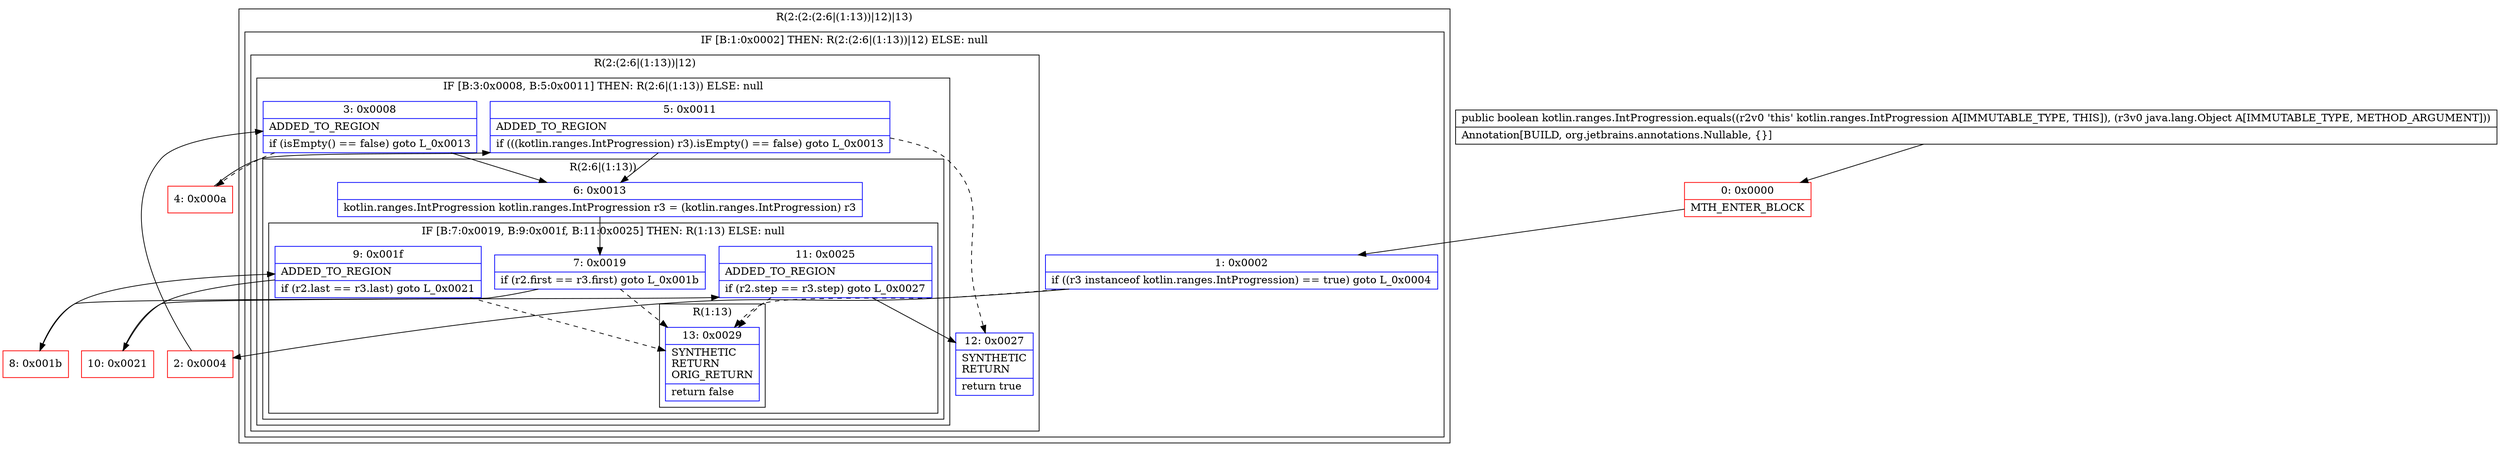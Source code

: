 digraph "CFG forkotlin.ranges.IntProgression.equals(Ljava\/lang\/Object;)Z" {
subgraph cluster_Region_112670308 {
label = "R(2:(2:(2:6|(1:13))|12)|13)";
node [shape=record,color=blue];
subgraph cluster_IfRegion_2106032660 {
label = "IF [B:1:0x0002] THEN: R(2:(2:6|(1:13))|12) ELSE: null";
node [shape=record,color=blue];
Node_1 [shape=record,label="{1\:\ 0x0002|if ((r3 instanceof kotlin.ranges.IntProgression) == true) goto L_0x0004\l}"];
subgraph cluster_Region_344999762 {
label = "R(2:(2:6|(1:13))|12)";
node [shape=record,color=blue];
subgraph cluster_IfRegion_943586164 {
label = "IF [B:3:0x0008, B:5:0x0011] THEN: R(2:6|(1:13)) ELSE: null";
node [shape=record,color=blue];
Node_3 [shape=record,label="{3\:\ 0x0008|ADDED_TO_REGION\l|if (isEmpty() == false) goto L_0x0013\l}"];
Node_5 [shape=record,label="{5\:\ 0x0011|ADDED_TO_REGION\l|if (((kotlin.ranges.IntProgression) r3).isEmpty() == false) goto L_0x0013\l}"];
subgraph cluster_Region_188329589 {
label = "R(2:6|(1:13))";
node [shape=record,color=blue];
Node_6 [shape=record,label="{6\:\ 0x0013|kotlin.ranges.IntProgression kotlin.ranges.IntProgression r3 = (kotlin.ranges.IntProgression) r3\l}"];
subgraph cluster_IfRegion_1649231190 {
label = "IF [B:7:0x0019, B:9:0x001f, B:11:0x0025] THEN: R(1:13) ELSE: null";
node [shape=record,color=blue];
Node_7 [shape=record,label="{7\:\ 0x0019|if (r2.first == r3.first) goto L_0x001b\l}"];
Node_9 [shape=record,label="{9\:\ 0x001f|ADDED_TO_REGION\l|if (r2.last == r3.last) goto L_0x0021\l}"];
Node_11 [shape=record,label="{11\:\ 0x0025|ADDED_TO_REGION\l|if (r2.step == r3.step) goto L_0x0027\l}"];
subgraph cluster_Region_117898753 {
label = "R(1:13)";
node [shape=record,color=blue];
Node_13 [shape=record,label="{13\:\ 0x0029|SYNTHETIC\lRETURN\lORIG_RETURN\l|return false\l}"];
}
}
}
}
Node_12 [shape=record,label="{12\:\ 0x0027|SYNTHETIC\lRETURN\l|return true\l}"];
}
}
Node_13 [shape=record,label="{13\:\ 0x0029|SYNTHETIC\lRETURN\lORIG_RETURN\l|return false\l}"];
}
Node_0 [shape=record,color=red,label="{0\:\ 0x0000|MTH_ENTER_BLOCK\l}"];
Node_2 [shape=record,color=red,label="{2\:\ 0x0004}"];
Node_4 [shape=record,color=red,label="{4\:\ 0x000a}"];
Node_8 [shape=record,color=red,label="{8\:\ 0x001b}"];
Node_10 [shape=record,color=red,label="{10\:\ 0x0021}"];
MethodNode[shape=record,label="{public boolean kotlin.ranges.IntProgression.equals((r2v0 'this' kotlin.ranges.IntProgression A[IMMUTABLE_TYPE, THIS]), (r3v0 java.lang.Object A[IMMUTABLE_TYPE, METHOD_ARGUMENT]))  | Annotation[BUILD, org.jetbrains.annotations.Nullable, \{\}]\l}"];
MethodNode -> Node_0;
Node_1 -> Node_2;
Node_1 -> Node_13[style=dashed];
Node_3 -> Node_4[style=dashed];
Node_3 -> Node_6;
Node_5 -> Node_6;
Node_5 -> Node_12[style=dashed];
Node_6 -> Node_7;
Node_7 -> Node_8;
Node_7 -> Node_13[style=dashed];
Node_9 -> Node_10;
Node_9 -> Node_13[style=dashed];
Node_11 -> Node_12;
Node_11 -> Node_13[style=dashed];
Node_0 -> Node_1;
Node_2 -> Node_3;
Node_4 -> Node_5;
Node_8 -> Node_9;
Node_10 -> Node_11;
}

